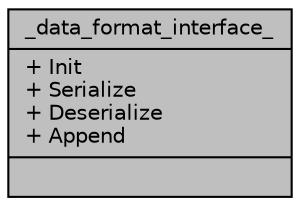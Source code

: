 digraph "_data_format_interface_"
{
  edge [fontname="Helvetica",fontsize="10",labelfontname="Helvetica",labelfontsize="10"];
  node [fontname="Helvetica",fontsize="10",shape=record];
  Node1 [label="{_data_format_interface_\n|+ Init\l+ Serialize\l+ Deserialize\l+ Append\l|}",height=0.2,width=0.4,color="black", fillcolor="grey75", style="filled", fontcolor="black"];
}
